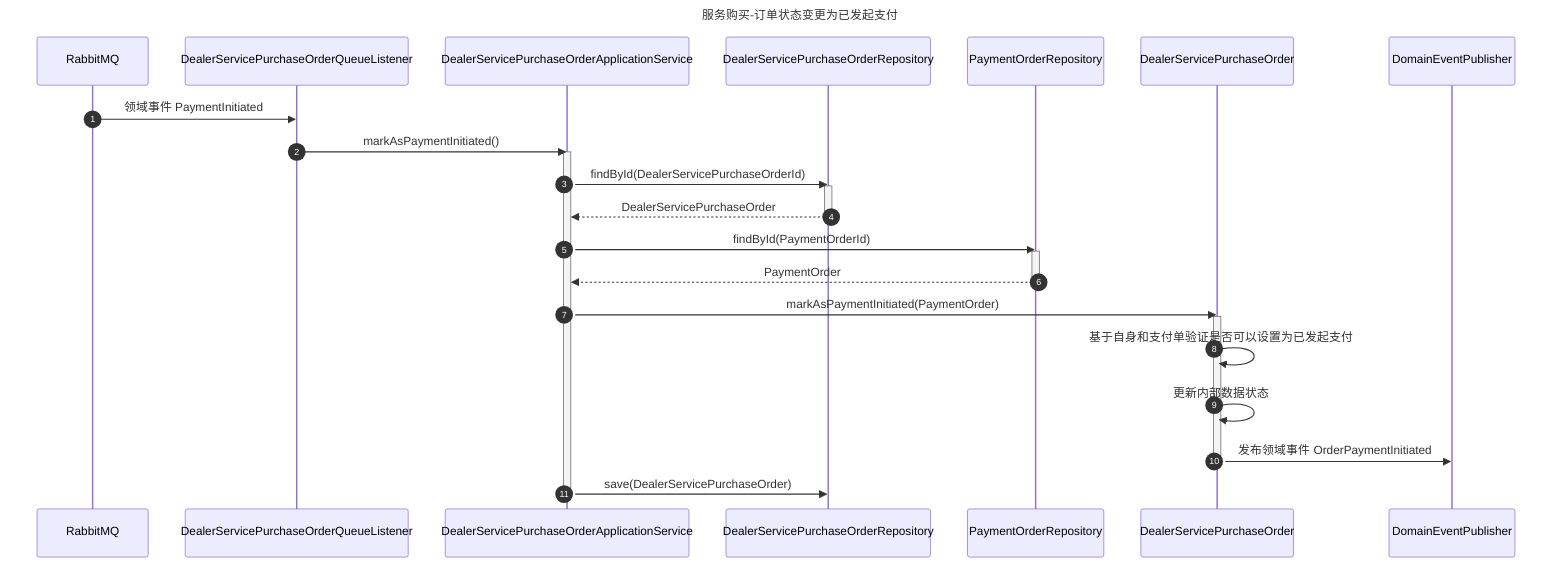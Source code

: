 sequenceDiagram
    title 服务购买-订单状态变更为已发起支付

    autonumber

    participant RabbitMQ

    participant DealerServicePurchaseOrderQueueListener
    participant DealerServicePurchaseOrderApplicationService
    participant DealerServicePurchaseOrderRepository
    participant PaymentOrderRepository
    participant DealerServicePurchaseOrder

    participant DomainEventPublisher


    RabbitMQ->>DealerServicePurchaseOrderQueueListener: 领域事件 PaymentInitiated
    DealerServicePurchaseOrderQueueListener->>DealerServicePurchaseOrderApplicationService: markAsPaymentInitiated()

    activate DealerServicePurchaseOrderApplicationService

    DealerServicePurchaseOrderApplicationService->>DealerServicePurchaseOrderRepository: findById(DealerServicePurchaseOrderId)
    activate DealerServicePurchaseOrderRepository

    DealerServicePurchaseOrderRepository-->>DealerServicePurchaseOrderApplicationService: DealerServicePurchaseOrder

    deactivate DealerServicePurchaseOrderRepository


    DealerServicePurchaseOrderApplicationService->>PaymentOrderRepository: findById(PaymentOrderId)
    activate PaymentOrderRepository

    PaymentOrderRepository-->>DealerServicePurchaseOrderApplicationService: PaymentOrder

    deactivate PaymentOrderRepository

    DealerServicePurchaseOrderApplicationService->>DealerServicePurchaseOrder: markAsPaymentInitiated(PaymentOrder)
    activate DealerServicePurchaseOrder
    DealerServicePurchaseOrder->>DealerServicePurchaseOrder: 基于自身和支付单验证是否可以设置为已发起支付
    DealerServicePurchaseOrder->>DealerServicePurchaseOrder: 更新内部数据状态
    DealerServicePurchaseOrder->>DomainEventPublisher: 发布领域事件 OrderPaymentInitiated
    deactivate DealerServicePurchaseOrder
    DealerServicePurchaseOrderApplicationService->>DealerServicePurchaseOrderRepository: save(DealerServicePurchaseOrder)

    deactivate DealerServicePurchaseOrderApplicationService